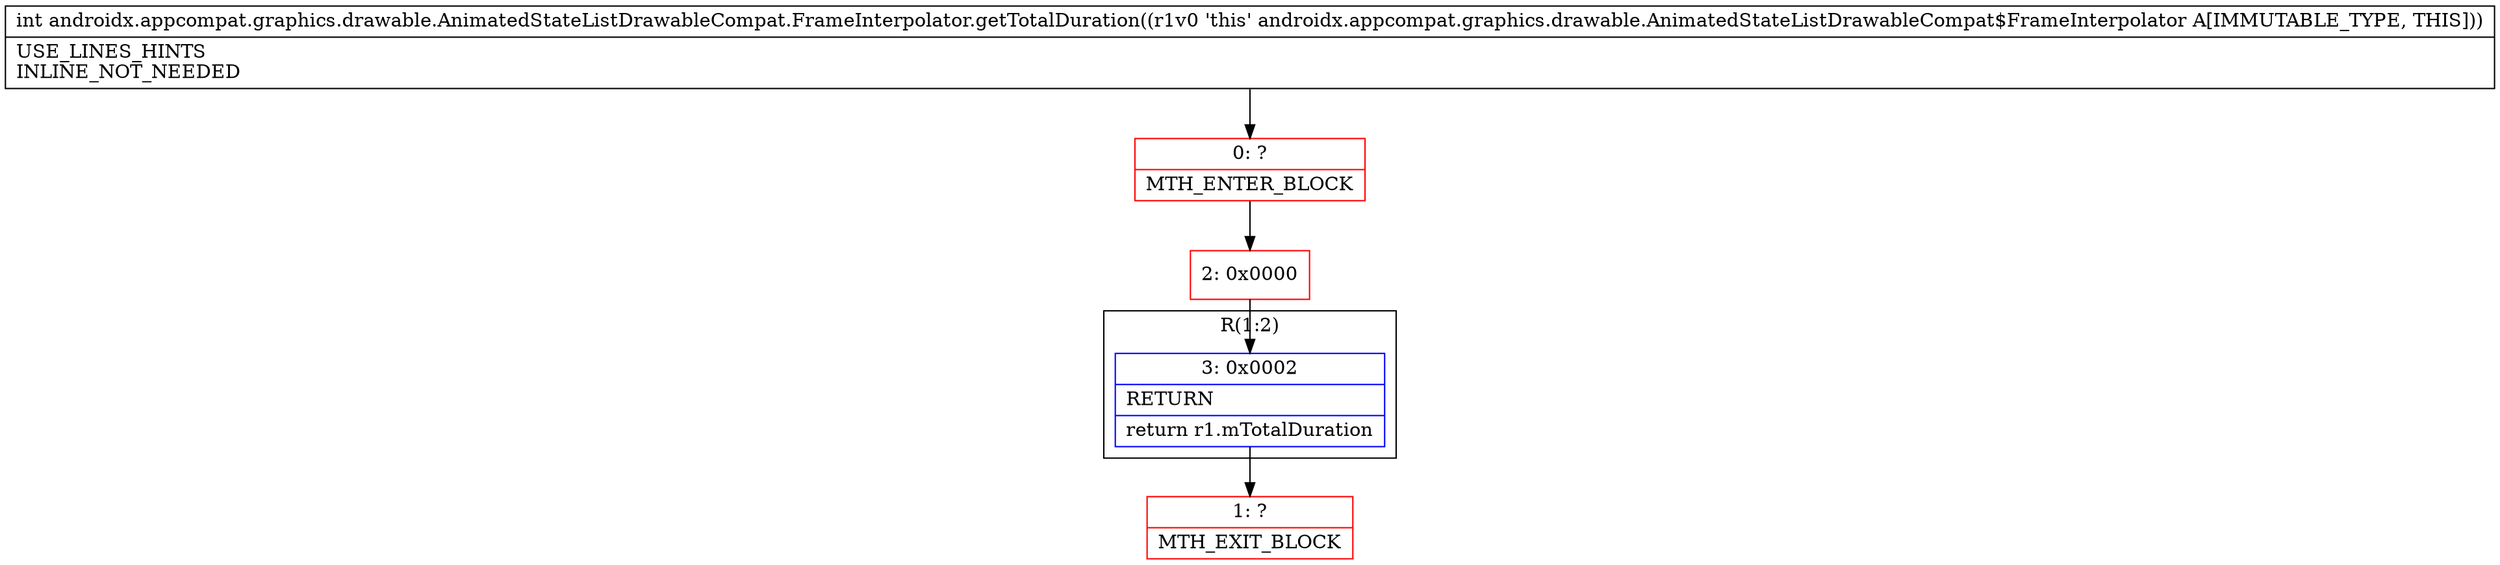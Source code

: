 digraph "CFG forandroidx.appcompat.graphics.drawable.AnimatedStateListDrawableCompat.FrameInterpolator.getTotalDuration()I" {
subgraph cluster_Region_1039542445 {
label = "R(1:2)";
node [shape=record,color=blue];
Node_3 [shape=record,label="{3\:\ 0x0002|RETURN\l|return r1.mTotalDuration\l}"];
}
Node_0 [shape=record,color=red,label="{0\:\ ?|MTH_ENTER_BLOCK\l}"];
Node_2 [shape=record,color=red,label="{2\:\ 0x0000}"];
Node_1 [shape=record,color=red,label="{1\:\ ?|MTH_EXIT_BLOCK\l}"];
MethodNode[shape=record,label="{int androidx.appcompat.graphics.drawable.AnimatedStateListDrawableCompat.FrameInterpolator.getTotalDuration((r1v0 'this' androidx.appcompat.graphics.drawable.AnimatedStateListDrawableCompat$FrameInterpolator A[IMMUTABLE_TYPE, THIS]))  | USE_LINES_HINTS\lINLINE_NOT_NEEDED\l}"];
MethodNode -> Node_0;Node_3 -> Node_1;
Node_0 -> Node_2;
Node_2 -> Node_3;
}

